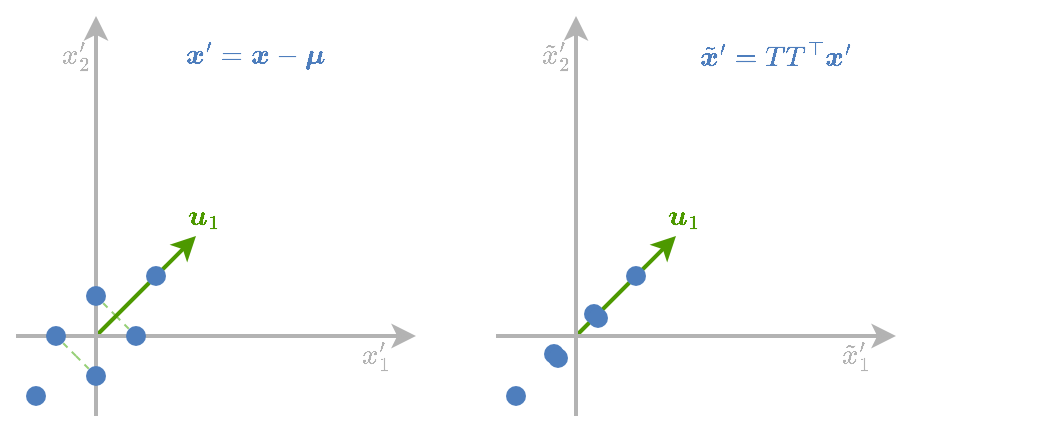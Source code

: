 <mxfile version="14.1.8" type="device"><diagram id="cJPERRU5FPI5m97aNJmQ" name="Page-1"><mxGraphModel dx="1125" dy="703" grid="1" gridSize="10" guides="1" tooltips="1" connect="0" arrows="0" fold="1" page="1" pageScale="1" pageWidth="827" pageHeight="1169" math="1" shadow="0"><root><mxCell id="0"/><mxCell id="1" parent="0"/><mxCell id="cqXrJtTT8aO_RvqBYm-K-26" value="" style="endArrow=none;dashed=1;html=1;strokeWidth=1;fontColor=#4D9900;strokeColor=#97D077;startArrow=none;startFill=0;endSize=6;startSize=3;" parent="1" edge="1"><mxGeometry width="50" height="50" relative="1" as="geometry"><mxPoint x="110" y="530" as="sourcePoint"/><mxPoint x="120" y="540" as="targetPoint"/></mxGeometry></mxCell><mxCell id="cqXrJtTT8aO_RvqBYm-K-27" value="" style="endArrow=none;dashed=1;html=1;strokeWidth=1;fontColor=#4D9900;strokeColor=#97D077;startArrow=none;startFill=0;endSize=6;startSize=3;" parent="1" edge="1"><mxGeometry width="50" height="50" relative="1" as="geometry"><mxPoint x="110" y="530" as="sourcePoint"/><mxPoint x="100" y="520" as="targetPoint"/></mxGeometry></mxCell><mxCell id="cqXrJtTT8aO_RvqBYm-K-21" value="" style="endArrow=none;dashed=1;html=1;strokeWidth=1;fontColor=#4D9900;strokeColor=#97D077;startArrow=none;startFill=0;endSize=6;startSize=3;" parent="1" edge="1"><mxGeometry width="50" height="50" relative="1" as="geometry"><mxPoint x="130" y="510" as="sourcePoint"/><mxPoint x="140" y="520" as="targetPoint"/></mxGeometry></mxCell><mxCell id="cqXrJtTT8aO_RvqBYm-K-17" value="" style="endArrow=none;dashed=1;html=1;strokeWidth=1;fontColor=#4D9900;strokeColor=#97D077;startArrow=none;startFill=0;endSize=6;startSize=3;" parent="1" edge="1"><mxGeometry width="50" height="50" relative="1" as="geometry"><mxPoint x="130" y="510" as="sourcePoint"/><mxPoint x="120" y="500" as="targetPoint"/></mxGeometry></mxCell><mxCell id="cqXrJtTT8aO_RvqBYm-K-14" value="" style="endArrow=classic;html=1;strokeColor=#4D9900;strokeWidth=2;" parent="1" edge="1"><mxGeometry width="50" height="50" relative="1" as="geometry"><mxPoint x="120" y="520" as="sourcePoint"/><mxPoint x="170" y="470" as="targetPoint"/></mxGeometry></mxCell><mxCell id="bSFLhGRgzUmWaKW0KJtj-1" value="" style="endArrow=classic;html=1;fontFamily=Comic Sans MS;fontSize=30;fontColor=#003366;strokeWidth=2;strokeColor=#B3B3B3;" parent="1" edge="1"><mxGeometry x="20" y="200" width="50" height="50" as="geometry"><mxPoint x="120" y="560" as="sourcePoint"/><mxPoint x="120" y="360" as="targetPoint"/></mxGeometry></mxCell><mxCell id="bSFLhGRgzUmWaKW0KJtj-2" value="" style="endArrow=classic;html=1;fontFamily=Comic Sans MS;fontSize=30;fontColor=#003366;strokeWidth=2;strokeColor=#B3B3B3;" parent="1" edge="1"><mxGeometry x="40" y="220" width="50" height="50" as="geometry"><mxPoint x="80" y="520" as="sourcePoint"/><mxPoint x="280" y="520" as="targetPoint"/></mxGeometry></mxCell><mxCell id="cqXrJtTT8aO_RvqBYm-K-6" value="&lt;font color=&quot;#b3b3b3&quot;&gt;\(x_1'\)&lt;/font&gt;" style="text;html=1;strokeColor=none;fillColor=none;align=center;verticalAlign=middle;whiteSpace=wrap;rounded=0;" parent="1" vertex="1"><mxGeometry x="250" y="520" width="20" height="20" as="geometry"/></mxCell><mxCell id="cqXrJtTT8aO_RvqBYm-K-7" value="&lt;font color=&quot;#b3b3b3&quot;&gt;\(x'_2\)&lt;/font&gt;" style="text;html=1;strokeColor=none;fillColor=none;align=center;verticalAlign=middle;whiteSpace=wrap;rounded=0;" parent="1" vertex="1"><mxGeometry x="100" y="370" width="20" height="20" as="geometry"/></mxCell><mxCell id="cqXrJtTT8aO_RvqBYm-K-8" value="" style="ellipse;whiteSpace=wrap;html=1;strokeColor=none;fillColor=#4E7EBD;" parent="1" vertex="1"><mxGeometry x="135" y="515" width="10" height="10" as="geometry"/></mxCell><mxCell id="cqXrJtTT8aO_RvqBYm-K-9" value="" style="ellipse;whiteSpace=wrap;html=1;strokeColor=none;fillColor=#4E7EBD;" parent="1" vertex="1"><mxGeometry x="145" y="485" width="10" height="10" as="geometry"/></mxCell><mxCell id="cqXrJtTT8aO_RvqBYm-K-10" value="" style="ellipse;whiteSpace=wrap;html=1;strokeColor=none;fillColor=#4E7EBD;" parent="1" vertex="1"><mxGeometry x="85" y="545" width="10" height="10" as="geometry"/></mxCell><mxCell id="cqXrJtTT8aO_RvqBYm-K-11" value="" style="ellipse;whiteSpace=wrap;html=1;strokeColor=none;fillColor=#4E7EBD;" parent="1" vertex="1"><mxGeometry x="95" y="515" width="10" height="10" as="geometry"/></mxCell><mxCell id="cqXrJtTT8aO_RvqBYm-K-12" value="" style="ellipse;whiteSpace=wrap;html=1;strokeColor=none;fillColor=#4E7EBD;" parent="1" vertex="1"><mxGeometry x="115" y="535" width="10" height="10" as="geometry"/></mxCell><mxCell id="cqXrJtTT8aO_RvqBYm-K-13" value="" style="ellipse;whiteSpace=wrap;html=1;strokeColor=none;fillColor=#4E7EBD;" parent="1" vertex="1"><mxGeometry x="115" y="495" width="10" height="10" as="geometry"/></mxCell><mxCell id="cqXrJtTT8aO_RvqBYm-K-15" value="\(\boldsymbol{u}_1\)" style="text;html=1;strokeColor=none;fillColor=none;align=center;verticalAlign=middle;whiteSpace=wrap;rounded=0;fontColor=#4D9900;" parent="1" vertex="1"><mxGeometry x="164" y="450" width="20" height="20" as="geometry"/></mxCell><mxCell id="cqXrJtTT8aO_RvqBYm-K-38" value="&lt;font&gt;\(\boldsymbol{x}'=&lt;br&gt;\boldsymbol{x}-\boldsymbol{\mu}\)&lt;/font&gt;" style="text;html=1;strokeColor=none;fillColor=none;align=center;verticalAlign=middle;whiteSpace=wrap;rounded=0;fontColor=#4E7EBD;" parent="1" vertex="1"><mxGeometry x="160" y="370" width="80" height="20" as="geometry"/></mxCell><mxCell id="CwpW4poSQyMVUKln1po7-5" value="" style="endArrow=classic;html=1;strokeColor=#4D9900;strokeWidth=2;" parent="1" edge="1"><mxGeometry width="50" height="50" relative="1" as="geometry"><mxPoint x="360" y="520" as="sourcePoint"/><mxPoint x="410" y="470" as="targetPoint"/></mxGeometry></mxCell><mxCell id="CwpW4poSQyMVUKln1po7-6" value="" style="endArrow=classic;html=1;fontFamily=Comic Sans MS;fontSize=30;fontColor=#003366;strokeWidth=2;strokeColor=#B3B3B3;" parent="1" edge="1"><mxGeometry x="260" y="200" width="50" height="50" as="geometry"><mxPoint x="360" y="560" as="sourcePoint"/><mxPoint x="360" y="360.0" as="targetPoint"/></mxGeometry></mxCell><mxCell id="CwpW4poSQyMVUKln1po7-7" value="" style="endArrow=classic;html=1;fontFamily=Comic Sans MS;fontSize=30;fontColor=#003366;strokeWidth=2;strokeColor=#B3B3B3;" parent="1" edge="1"><mxGeometry x="280" y="220" width="50" height="50" as="geometry"><mxPoint x="320" y="520" as="sourcePoint"/><mxPoint x="520" y="520" as="targetPoint"/></mxGeometry></mxCell><mxCell id="CwpW4poSQyMVUKln1po7-8" value="&lt;font color=&quot;#b3b3b3&quot;&gt;\(\tilde{x}'_1\)&lt;/font&gt;" style="text;html=1;strokeColor=none;fillColor=none;align=center;verticalAlign=middle;whiteSpace=wrap;rounded=0;" parent="1" vertex="1"><mxGeometry x="490" y="520" width="20" height="20" as="geometry"/></mxCell><mxCell id="CwpW4poSQyMVUKln1po7-9" value="&lt;font color=&quot;#b3b3b3&quot;&gt;\(\tilde{x}'_2\)&lt;/font&gt;" style="text;html=1;strokeColor=none;fillColor=none;align=center;verticalAlign=middle;whiteSpace=wrap;rounded=0;" parent="1" vertex="1"><mxGeometry x="340" y="370" width="20" height="20" as="geometry"/></mxCell><mxCell id="CwpW4poSQyMVUKln1po7-10" value="" style="ellipse;whiteSpace=wrap;html=1;strokeColor=none;fillColor=#4E7EBD;" parent="1" vertex="1"><mxGeometry x="364" y="504" width="10" height="10" as="geometry"/></mxCell><mxCell id="CwpW4poSQyMVUKln1po7-11" value="" style="ellipse;whiteSpace=wrap;html=1;strokeColor=none;fillColor=#4E7EBD;" parent="1" vertex="1"><mxGeometry x="385" y="485" width="10" height="10" as="geometry"/></mxCell><mxCell id="CwpW4poSQyMVUKln1po7-12" value="" style="ellipse;whiteSpace=wrap;html=1;strokeColor=none;fillColor=#4E7EBD;" parent="1" vertex="1"><mxGeometry x="325" y="545" width="10" height="10" as="geometry"/></mxCell><mxCell id="CwpW4poSQyMVUKln1po7-13" value="" style="ellipse;whiteSpace=wrap;html=1;strokeColor=none;fillColor=#4E7EBD;" parent="1" vertex="1"><mxGeometry x="344" y="524" width="10" height="10" as="geometry"/></mxCell><mxCell id="CwpW4poSQyMVUKln1po7-14" value="" style="ellipse;whiteSpace=wrap;html=1;strokeColor=none;fillColor=#4E7EBD;" parent="1" vertex="1"><mxGeometry x="346" y="526" width="10" height="10" as="geometry"/></mxCell><mxCell id="CwpW4poSQyMVUKln1po7-15" value="" style="ellipse;whiteSpace=wrap;html=1;strokeColor=none;fillColor=#4E7EBD;" parent="1" vertex="1"><mxGeometry x="366" y="506" width="10" height="10" as="geometry"/></mxCell><mxCell id="CwpW4poSQyMVUKln1po7-16" value="\(\boldsymbol{u}_1\)" style="text;html=1;strokeColor=none;fillColor=none;align=center;verticalAlign=middle;whiteSpace=wrap;rounded=0;fontColor=#4D9900;" parent="1" vertex="1"><mxGeometry x="404" y="450" width="20" height="20" as="geometry"/></mxCell><mxCell id="CwpW4poSQyMVUKln1po7-18" value="&lt;font&gt;\(\tilde{\boldsymbol{x}}'=TT^{\top}\boldsymbol{x}'\)&lt;/font&gt;" style="text;html=1;strokeColor=none;fillColor=none;align=center;verticalAlign=middle;whiteSpace=wrap;rounded=0;fontColor=#4E7EBD;" parent="1" vertex="1"><mxGeometry x="420" y="370" width="80" height="20" as="geometry"/></mxCell></root></mxGraphModel></diagram></mxfile>